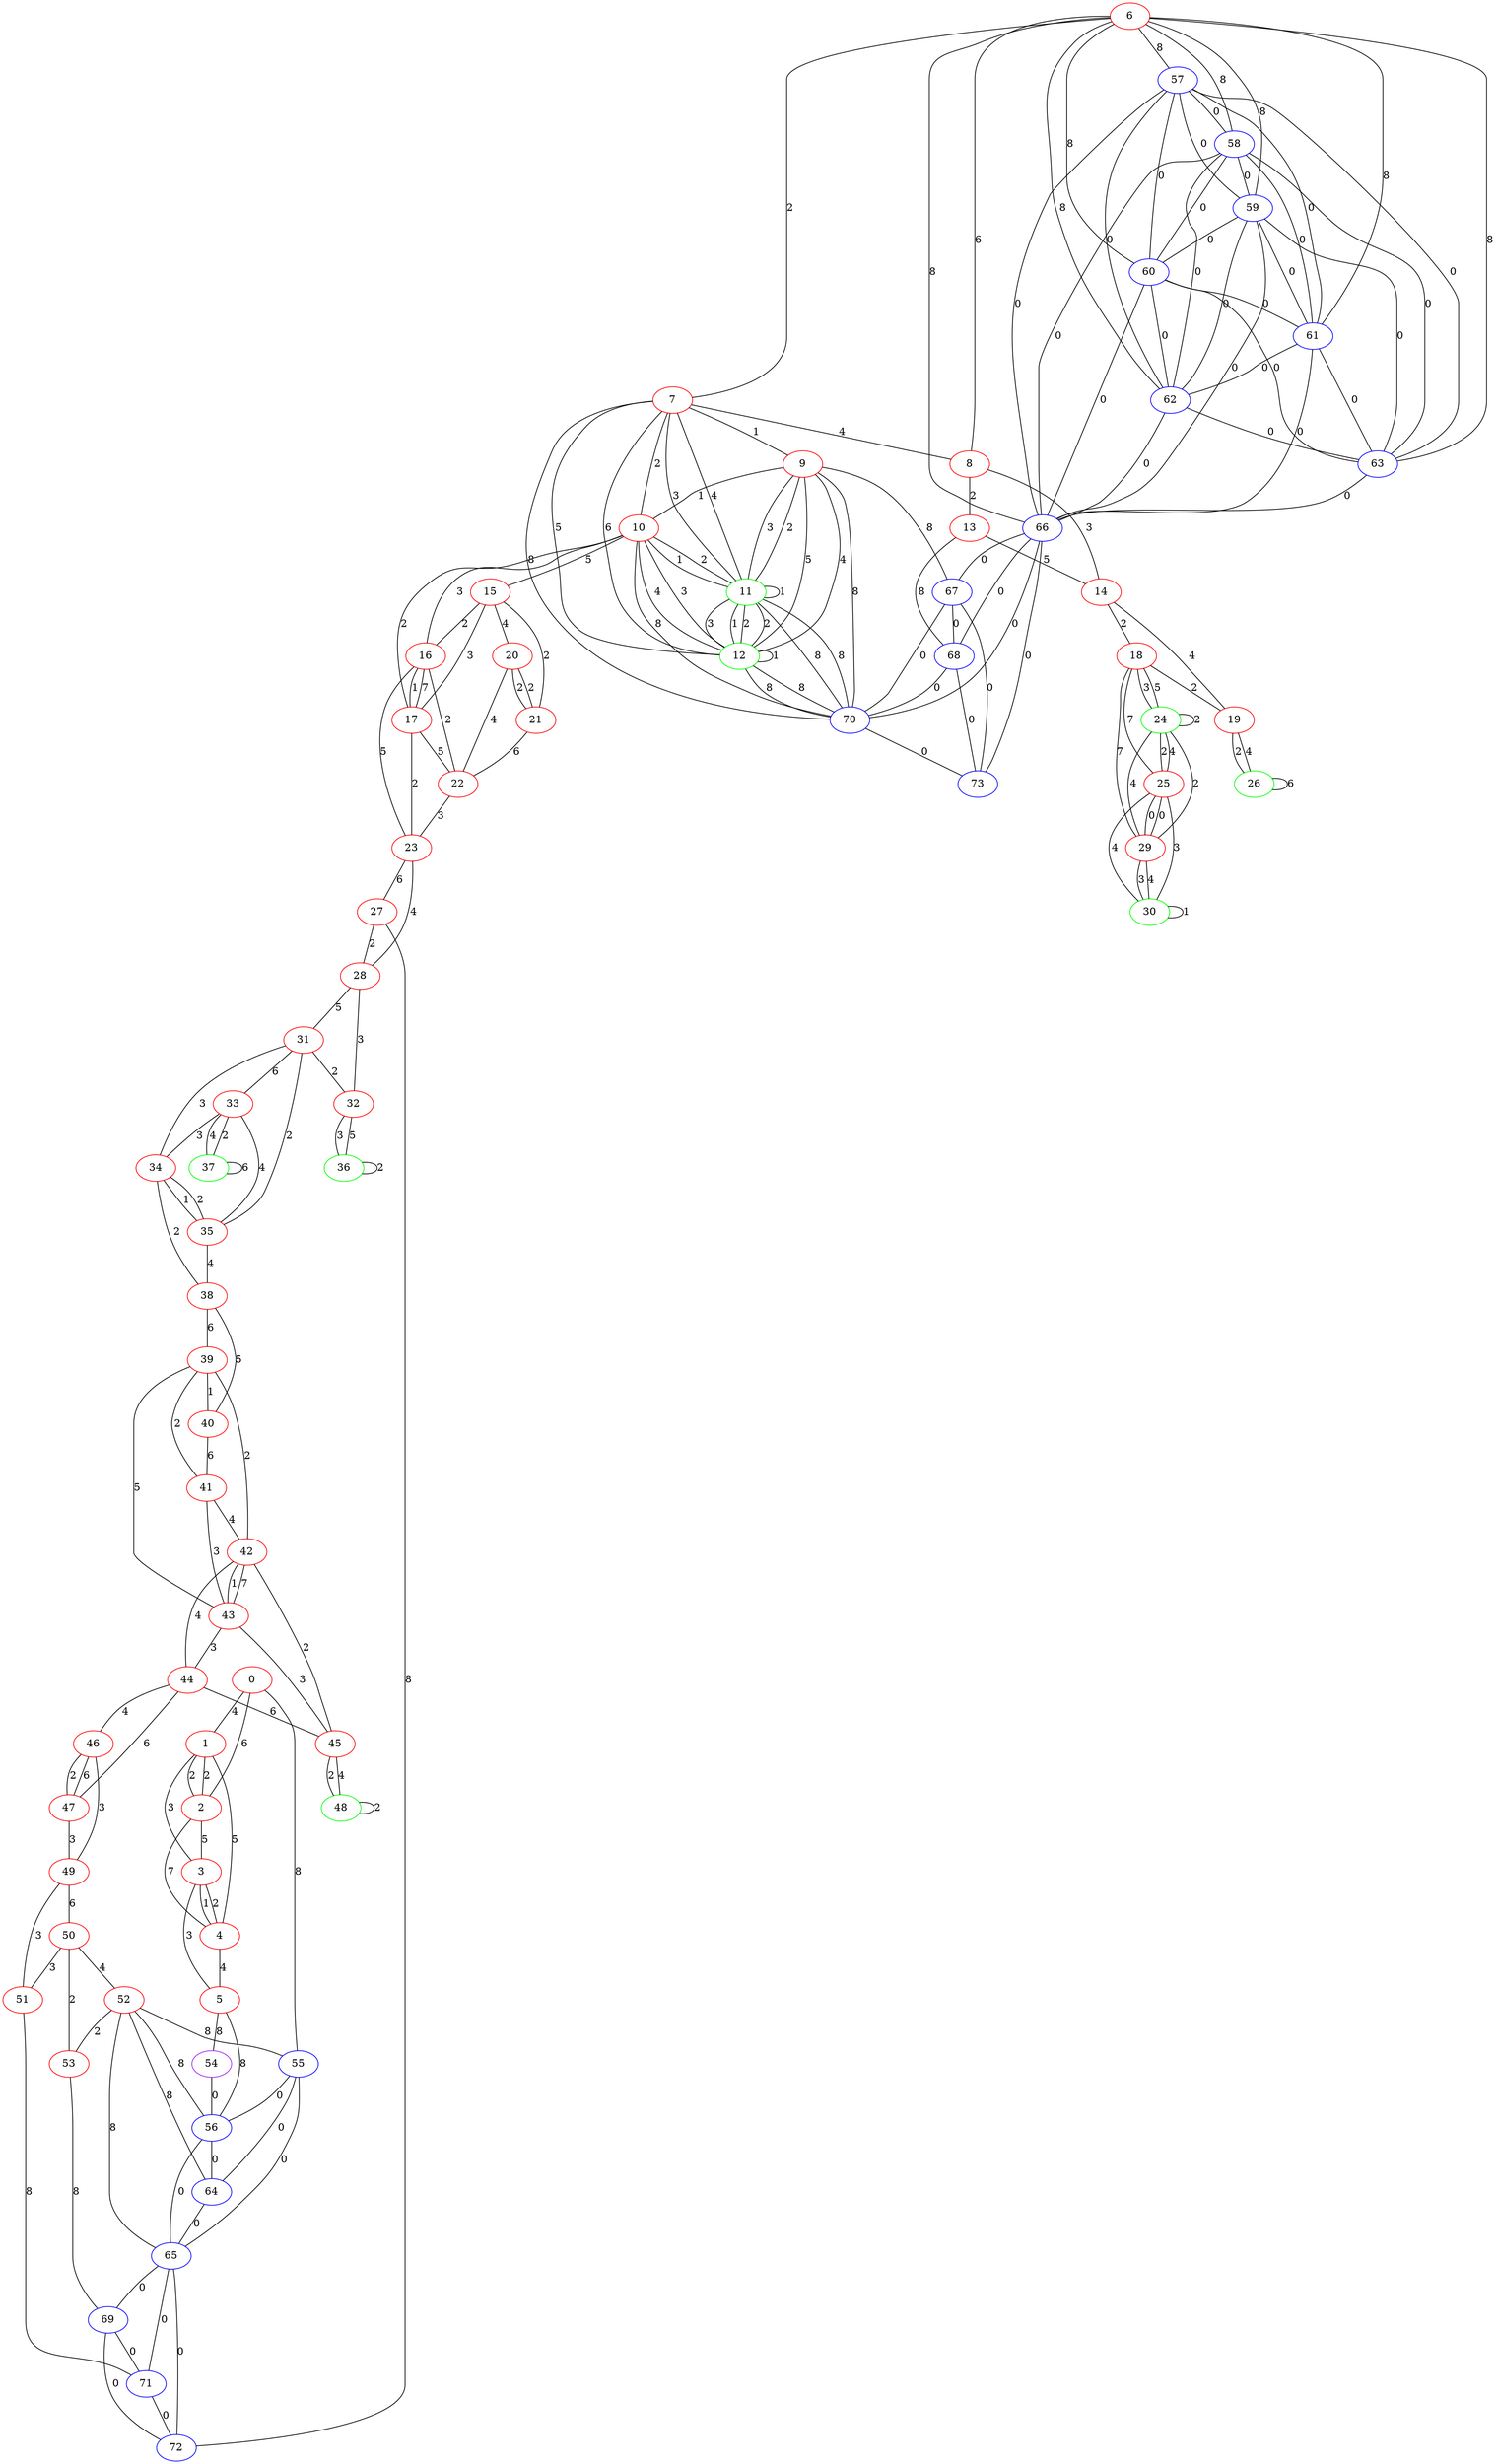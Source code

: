 graph "" {
0 [color=red, weight=1];
1 [color=red, weight=1];
2 [color=red, weight=1];
3 [color=red, weight=1];
4 [color=red, weight=1];
5 [color=red, weight=1];
6 [color=red, weight=1];
7 [color=red, weight=1];
8 [color=red, weight=1];
9 [color=red, weight=1];
10 [color=red, weight=1];
11 [color=green, weight=2];
12 [color=green, weight=2];
13 [color=red, weight=1];
14 [color=red, weight=1];
15 [color=red, weight=1];
16 [color=red, weight=1];
17 [color=red, weight=1];
18 [color=red, weight=1];
19 [color=red, weight=1];
20 [color=red, weight=1];
21 [color=red, weight=1];
22 [color=red, weight=1];
23 [color=red, weight=1];
24 [color=green, weight=2];
25 [color=red, weight=1];
26 [color=green, weight=2];
27 [color=red, weight=1];
28 [color=red, weight=1];
29 [color=red, weight=1];
30 [color=green, weight=2];
31 [color=red, weight=1];
32 [color=red, weight=1];
33 [color=red, weight=1];
34 [color=red, weight=1];
35 [color=red, weight=1];
36 [color=green, weight=2];
37 [color=green, weight=2];
38 [color=red, weight=1];
39 [color=red, weight=1];
40 [color=red, weight=1];
41 [color=red, weight=1];
42 [color=red, weight=1];
43 [color=red, weight=1];
44 [color=red, weight=1];
45 [color=red, weight=1];
46 [color=red, weight=1];
47 [color=red, weight=1];
48 [color=green, weight=2];
49 [color=red, weight=1];
50 [color=red, weight=1];
51 [color=red, weight=1];
52 [color=red, weight=1];
53 [color=red, weight=1];
54 [color=purple, weight=4];
55 [color=blue, weight=3];
56 [color=blue, weight=3];
57 [color=blue, weight=3];
58 [color=blue, weight=3];
59 [color=blue, weight=3];
60 [color=blue, weight=3];
61 [color=blue, weight=3];
62 [color=blue, weight=3];
63 [color=blue, weight=3];
64 [color=blue, weight=3];
65 [color=blue, weight=3];
66 [color=blue, weight=3];
67 [color=blue, weight=3];
68 [color=blue, weight=3];
69 [color=blue, weight=3];
70 [color=blue, weight=3];
71 [color=blue, weight=3];
72 [color=blue, weight=3];
73 [color=blue, weight=3];
0 -- 1  [key=0, label=4];
0 -- 2  [key=0, label=6];
0 -- 55  [key=0, label=8];
1 -- 2  [key=0, label=2];
1 -- 2  [key=1, label=2];
1 -- 3  [key=0, label=3];
1 -- 4  [key=0, label=5];
2 -- 3  [key=0, label=5];
2 -- 4  [key=0, label=7];
3 -- 4  [key=0, label=1];
3 -- 4  [key=1, label=2];
3 -- 5  [key=0, label=3];
4 -- 5  [key=0, label=4];
5 -- 56  [key=0, label=8];
5 -- 54  [key=0, label=8];
6 -- 66  [key=0, label=8];
6 -- 7  [key=0, label=2];
6 -- 8  [key=0, label=6];
6 -- 57  [key=0, label=8];
6 -- 58  [key=0, label=8];
6 -- 59  [key=0, label=8];
6 -- 60  [key=0, label=8];
6 -- 61  [key=0, label=8];
6 -- 62  [key=0, label=8];
6 -- 63  [key=0, label=8];
7 -- 70  [key=0, label=8];
7 -- 8  [key=0, label=4];
7 -- 9  [key=0, label=1];
7 -- 10  [key=0, label=2];
7 -- 11  [key=0, label=3];
7 -- 11  [key=1, label=4];
7 -- 12  [key=0, label=5];
7 -- 12  [key=1, label=6];
8 -- 13  [key=0, label=2];
8 -- 14  [key=0, label=3];
9 -- 67  [key=0, label=8];
9 -- 70  [key=0, label=8];
9 -- 10  [key=0, label=1];
9 -- 11  [key=0, label=2];
9 -- 11  [key=1, label=3];
9 -- 12  [key=0, label=4];
9 -- 12  [key=1, label=5];
10 -- 70  [key=0, label=8];
10 -- 11  [key=0, label=1];
10 -- 11  [key=1, label=2];
10 -- 12  [key=0, label=3];
10 -- 12  [key=1, label=4];
10 -- 15  [key=0, label=5];
10 -- 16  [key=0, label=3];
10 -- 17  [key=0, label=2];
11 -- 70  [key=0, label=8];
11 -- 70  [key=1, label=8];
11 -- 11  [key=0, label=1];
11 -- 12  [key=0, label=2];
11 -- 12  [key=1, label=3];
11 -- 12  [key=2, label=1];
11 -- 12  [key=3, label=2];
12 -- 70  [key=0, label=8];
12 -- 70  [key=1, label=8];
12 -- 12  [key=0, label=1];
13 -- 68  [key=0, label=8];
13 -- 14  [key=0, label=5];
14 -- 18  [key=0, label=2];
14 -- 19  [key=0, label=4];
15 -- 16  [key=0, label=2];
15 -- 17  [key=0, label=3];
15 -- 20  [key=0, label=4];
15 -- 21  [key=0, label=2];
16 -- 17  [key=0, label=7];
16 -- 17  [key=1, label=1];
16 -- 22  [key=0, label=2];
16 -- 23  [key=0, label=5];
17 -- 22  [key=0, label=5];
17 -- 23  [key=0, label=2];
18 -- 24  [key=0, label=3];
18 -- 24  [key=1, label=5];
18 -- 25  [key=0, label=7];
18 -- 19  [key=0, label=2];
18 -- 29  [key=0, label=7];
19 -- 26  [key=0, label=2];
19 -- 26  [key=1, label=4];
20 -- 21  [key=0, label=2];
20 -- 21  [key=1, label=2];
20 -- 22  [key=0, label=4];
21 -- 22  [key=0, label=6];
22 -- 23  [key=0, label=3];
23 -- 27  [key=0, label=6];
23 -- 28  [key=0, label=4];
24 -- 24  [key=0, label=2];
24 -- 25  [key=0, label=4];
24 -- 25  [key=1, label=2];
24 -- 29  [key=0, label=4];
24 -- 29  [key=1, label=2];
25 -- 29  [key=0, label=0];
25 -- 29  [key=1, label=0];
25 -- 30  [key=0, label=3];
25 -- 30  [key=1, label=4];
26 -- 26  [key=0, label=6];
27 -- 72  [key=0, label=8];
27 -- 28  [key=0, label=2];
28 -- 32  [key=0, label=3];
28 -- 31  [key=0, label=5];
29 -- 30  [key=0, label=3];
29 -- 30  [key=1, label=4];
30 -- 30  [key=0, label=1];
31 -- 32  [key=0, label=2];
31 -- 33  [key=0, label=6];
31 -- 34  [key=0, label=3];
31 -- 35  [key=0, label=2];
32 -- 36  [key=0, label=3];
32 -- 36  [key=1, label=5];
33 -- 34  [key=0, label=3];
33 -- 35  [key=0, label=4];
33 -- 37  [key=0, label=4];
33 -- 37  [key=1, label=2];
34 -- 35  [key=0, label=1];
34 -- 35  [key=1, label=2];
34 -- 38  [key=0, label=2];
35 -- 38  [key=0, label=4];
36 -- 36  [key=0, label=2];
37 -- 37  [key=0, label=6];
38 -- 40  [key=0, label=5];
38 -- 39  [key=0, label=6];
39 -- 40  [key=0, label=1];
39 -- 41  [key=0, label=2];
39 -- 42  [key=0, label=2];
39 -- 43  [key=0, label=5];
40 -- 41  [key=0, label=6];
41 -- 42  [key=0, label=4];
41 -- 43  [key=0, label=3];
42 -- 43  [key=0, label=1];
42 -- 43  [key=1, label=7];
42 -- 44  [key=0, label=4];
42 -- 45  [key=0, label=2];
43 -- 44  [key=0, label=3];
43 -- 45  [key=0, label=3];
44 -- 45  [key=0, label=6];
44 -- 46  [key=0, label=4];
44 -- 47  [key=0, label=6];
45 -- 48  [key=0, label=2];
45 -- 48  [key=1, label=4];
46 -- 49  [key=0, label=3];
46 -- 47  [key=0, label=2];
46 -- 47  [key=1, label=6];
47 -- 49  [key=0, label=3];
48 -- 48  [key=0, label=2];
49 -- 50  [key=0, label=6];
49 -- 51  [key=0, label=3];
50 -- 51  [key=0, label=3];
50 -- 52  [key=0, label=4];
50 -- 53  [key=0, label=2];
51 -- 71  [key=0, label=8];
52 -- 64  [key=0, label=8];
52 -- 65  [key=0, label=8];
52 -- 53  [key=0, label=2];
52 -- 55  [key=0, label=8];
52 -- 56  [key=0, label=8];
53 -- 69  [key=0, label=8];
54 -- 56  [key=0, label=0];
55 -- 56  [key=0, label=0];
55 -- 64  [key=0, label=0];
55 -- 65  [key=0, label=0];
56 -- 64  [key=0, label=0];
56 -- 65  [key=0, label=0];
57 -- 66  [key=0, label=0];
57 -- 58  [key=0, label=0];
57 -- 59  [key=0, label=0];
57 -- 60  [key=0, label=0];
57 -- 61  [key=0, label=0];
57 -- 62  [key=0, label=0];
57 -- 63  [key=0, label=0];
58 -- 66  [key=0, label=0];
58 -- 59  [key=0, label=0];
58 -- 60  [key=0, label=0];
58 -- 61  [key=0, label=0];
58 -- 62  [key=0, label=0];
58 -- 63  [key=0, label=0];
59 -- 66  [key=0, label=0];
59 -- 60  [key=0, label=0];
59 -- 61  [key=0, label=0];
59 -- 62  [key=0, label=0];
59 -- 63  [key=0, label=0];
60 -- 66  [key=0, label=0];
60 -- 61  [key=0, label=0];
60 -- 62  [key=0, label=0];
60 -- 63  [key=0, label=0];
61 -- 66  [key=0, label=0];
61 -- 62  [key=0, label=0];
61 -- 63  [key=0, label=0];
62 -- 66  [key=0, label=0];
62 -- 63  [key=0, label=0];
63 -- 66  [key=0, label=0];
64 -- 65  [key=0, label=0];
65 -- 69  [key=0, label=0];
65 -- 71  [key=0, label=0];
65 -- 72  [key=0, label=0];
66 -- 67  [key=0, label=0];
66 -- 68  [key=0, label=0];
66 -- 70  [key=0, label=0];
66 -- 73  [key=0, label=0];
67 -- 73  [key=0, label=0];
67 -- 68  [key=0, label=0];
67 -- 70  [key=0, label=0];
68 -- 73  [key=0, label=0];
68 -- 70  [key=0, label=0];
69 -- 72  [key=0, label=0];
69 -- 71  [key=0, label=0];
70 -- 73  [key=0, label=0];
71 -- 72  [key=0, label=0];
}

